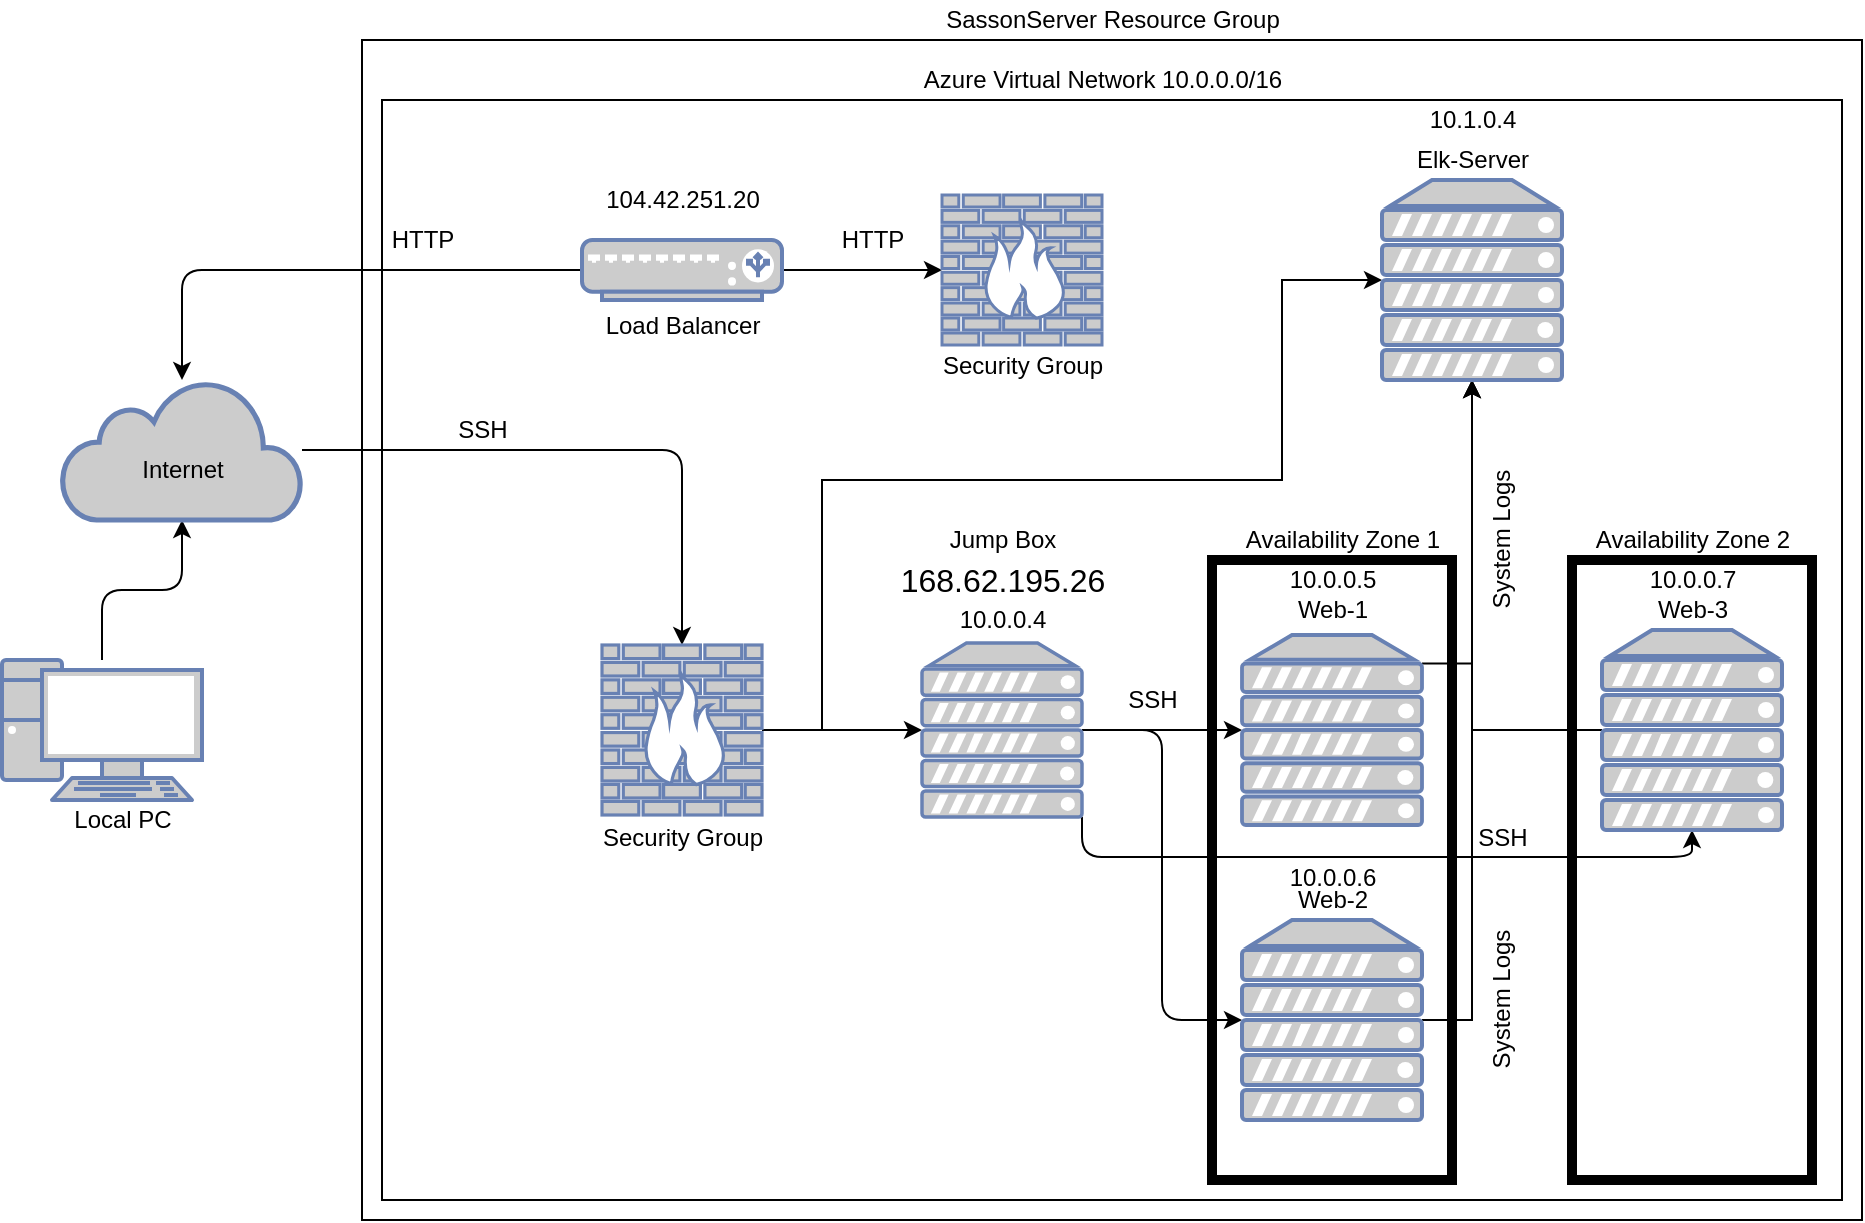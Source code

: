 <mxfile version="14.0.0" type="device"><diagram id="f_6cuYx6RUq3n49TGZYa" name="Page-1"><mxGraphModel dx="2522" dy="796" grid="1" gridSize="10" guides="1" tooltips="1" connect="1" arrows="1" fold="1" page="1" pageScale="1" pageWidth="1100" pageHeight="850" math="0" shadow="0"><root><mxCell id="0"/><mxCell id="1" parent="0"/><mxCell id="KNs208gkFdIdVrdYkAFD-4" style="edgeStyle=orthogonalEdgeStyle;orthogonalLoop=1;jettySize=auto;html=1;" edge="1" parent="1" source="KNs208gkFdIdVrdYkAFD-1" target="KNs208gkFdIdVrdYkAFD-2"><mxGeometry relative="1" as="geometry"/></mxCell><mxCell id="KNs208gkFdIdVrdYkAFD-1" value="" style="fontColor=#0066CC;verticalAlign=top;verticalLabelPosition=bottom;labelPosition=center;align=center;html=1;outlineConnect=0;fillColor=#CCCCCC;strokeColor=#6881B3;gradientColor=none;gradientDirection=north;strokeWidth=2;shape=mxgraph.networks.pc;" vertex="1" parent="1"><mxGeometry y="510" width="100" height="70" as="geometry"/></mxCell><mxCell id="KNs208gkFdIdVrdYkAFD-11" style="edgeStyle=orthogonalEdgeStyle;orthogonalLoop=1;jettySize=auto;html=1;" edge="1" parent="1" source="KNs208gkFdIdVrdYkAFD-2" target="KNs208gkFdIdVrdYkAFD-3"><mxGeometry relative="1" as="geometry"/></mxCell><mxCell id="KNs208gkFdIdVrdYkAFD-2" value="" style="html=1;outlineConnect=0;fillColor=#CCCCCC;strokeColor=#6881B3;gradientColor=none;gradientDirection=north;strokeWidth=2;shape=mxgraph.networks.cloud;fontColor=#ffffff;" vertex="1" parent="1"><mxGeometry x="30" y="370" width="120" height="70" as="geometry"/></mxCell><mxCell id="KNs208gkFdIdVrdYkAFD-69" value="" style="edgeStyle=orthogonalEdgeStyle;rounded=0;orthogonalLoop=1;jettySize=auto;html=1;" edge="1" parent="1" source="KNs208gkFdIdVrdYkAFD-3" target="KNs208gkFdIdVrdYkAFD-13"><mxGeometry relative="1" as="geometry"/></mxCell><mxCell id="KNs208gkFdIdVrdYkAFD-70" style="edgeStyle=orthogonalEdgeStyle;rounded=0;orthogonalLoop=1;jettySize=auto;html=1;entryX=0;entryY=0.5;entryDx=0;entryDy=0;entryPerimeter=0;" edge="1" parent="1" source="KNs208gkFdIdVrdYkAFD-3" target="KNs208gkFdIdVrdYkAFD-23"><mxGeometry relative="1" as="geometry"><mxPoint x="640" y="410" as="targetPoint"/><Array as="points"><mxPoint x="410" y="545"/><mxPoint x="410" y="420"/><mxPoint x="640" y="420"/><mxPoint x="640" y="320"/></Array></mxGeometry></mxCell><mxCell id="KNs208gkFdIdVrdYkAFD-3" value="" style="fontColor=#0066CC;verticalAlign=top;verticalLabelPosition=bottom;labelPosition=center;align=center;html=1;outlineConnect=0;fillColor=#CCCCCC;strokeColor=#6881B3;gradientColor=none;gradientDirection=north;strokeWidth=2;shape=mxgraph.networks.firewall;" vertex="1" parent="1"><mxGeometry x="300" y="502.5" width="80" height="85" as="geometry"/></mxCell><mxCell id="KNs208gkFdIdVrdYkAFD-10" value="" style="edgeStyle=orthogonalEdgeStyle;orthogonalLoop=1;jettySize=auto;html=1;" edge="1" parent="1" source="KNs208gkFdIdVrdYkAFD-6" target="KNs208gkFdIdVrdYkAFD-8"><mxGeometry relative="1" as="geometry"/></mxCell><mxCell id="KNs208gkFdIdVrdYkAFD-12" style="edgeStyle=orthogonalEdgeStyle;orthogonalLoop=1;jettySize=auto;html=1;" edge="1" parent="1" source="KNs208gkFdIdVrdYkAFD-6" target="KNs208gkFdIdVrdYkAFD-2"><mxGeometry relative="1" as="geometry"/></mxCell><mxCell id="KNs208gkFdIdVrdYkAFD-6" value="" style="fontColor=#0066CC;verticalAlign=top;verticalLabelPosition=bottom;labelPosition=center;align=center;html=1;outlineConnect=0;fillColor=#CCCCCC;strokeColor=#6881B3;gradientColor=none;gradientDirection=north;strokeWidth=2;shape=mxgraph.networks.load_balancer;" vertex="1" parent="1"><mxGeometry x="290" y="300" width="100" height="30" as="geometry"/></mxCell><mxCell id="KNs208gkFdIdVrdYkAFD-8" value="" style="fontColor=#0066CC;verticalAlign=top;verticalLabelPosition=bottom;labelPosition=center;align=center;html=1;outlineConnect=0;fillColor=#CCCCCC;strokeColor=#6881B3;gradientColor=none;gradientDirection=north;strokeWidth=2;shape=mxgraph.networks.firewall;" vertex="1" parent="1"><mxGeometry x="470" y="277.5" width="80" height="75" as="geometry"/></mxCell><mxCell id="KNs208gkFdIdVrdYkAFD-16" value="" style="edgeStyle=orthogonalEdgeStyle;orthogonalLoop=1;jettySize=auto;html=1;" edge="1" parent="1" source="KNs208gkFdIdVrdYkAFD-13" target="KNs208gkFdIdVrdYkAFD-15"><mxGeometry relative="1" as="geometry"/></mxCell><mxCell id="KNs208gkFdIdVrdYkAFD-20" style="edgeStyle=orthogonalEdgeStyle;orthogonalLoop=1;jettySize=auto;html=1;entryX=0;entryY=0.5;entryDx=0;entryDy=0;entryPerimeter=0;" edge="1" parent="1" source="KNs208gkFdIdVrdYkAFD-13" target="KNs208gkFdIdVrdYkAFD-17"><mxGeometry relative="1" as="geometry"/></mxCell><mxCell id="KNs208gkFdIdVrdYkAFD-21" style="edgeStyle=orthogonalEdgeStyle;orthogonalLoop=1;jettySize=auto;html=1;exitX=1;exitY=1;exitDx=0;exitDy=0;exitPerimeter=0;entryX=0.5;entryY=1;entryDx=0;entryDy=0;entryPerimeter=0;" edge="1" parent="1" source="KNs208gkFdIdVrdYkAFD-13" target="KNs208gkFdIdVrdYkAFD-18"><mxGeometry relative="1" as="geometry"/></mxCell><mxCell id="KNs208gkFdIdVrdYkAFD-13" value="" style="fontColor=#0066CC;verticalAlign=top;verticalLabelPosition=bottom;labelPosition=center;align=center;html=1;outlineConnect=0;fillColor=#CCCCCC;strokeColor=#6881B3;gradientColor=none;gradientDirection=north;strokeWidth=2;shape=mxgraph.networks.server;" vertex="1" parent="1"><mxGeometry x="460" y="501.5" width="80" height="87" as="geometry"/></mxCell><mxCell id="KNs208gkFdIdVrdYkAFD-49" style="edgeStyle=orthogonalEdgeStyle;rounded=0;orthogonalLoop=1;jettySize=auto;html=1;exitX=1;exitY=0.15;exitDx=0;exitDy=0;exitPerimeter=0;entryX=0.5;entryY=1;entryDx=0;entryDy=0;entryPerimeter=0;" edge="1" parent="1" source="KNs208gkFdIdVrdYkAFD-15" target="KNs208gkFdIdVrdYkAFD-23"><mxGeometry relative="1" as="geometry"/></mxCell><mxCell id="KNs208gkFdIdVrdYkAFD-15" value="" style="fontColor=#0066CC;verticalAlign=top;verticalLabelPosition=bottom;labelPosition=center;align=center;html=1;outlineConnect=0;fillColor=#CCCCCC;strokeColor=#6881B3;gradientColor=none;gradientDirection=north;strokeWidth=2;shape=mxgraph.networks.server;" vertex="1" parent="1"><mxGeometry x="620" y="497.5" width="90" height="95" as="geometry"/></mxCell><mxCell id="KNs208gkFdIdVrdYkAFD-45" style="edgeStyle=orthogonalEdgeStyle;rounded=0;orthogonalLoop=1;jettySize=auto;html=1;exitX=1;exitY=0.5;exitDx=0;exitDy=0;exitPerimeter=0;entryX=0.5;entryY=1;entryDx=0;entryDy=0;entryPerimeter=0;" edge="1" parent="1" source="KNs208gkFdIdVrdYkAFD-17" target="KNs208gkFdIdVrdYkAFD-23"><mxGeometry relative="1" as="geometry"/></mxCell><mxCell id="KNs208gkFdIdVrdYkAFD-17" value="" style="fontColor=#0066CC;verticalAlign=top;verticalLabelPosition=bottom;labelPosition=center;align=center;html=1;outlineConnect=0;fillColor=#CCCCCC;strokeColor=#6881B3;gradientColor=none;gradientDirection=north;strokeWidth=2;shape=mxgraph.networks.server;" vertex="1" parent="1"><mxGeometry x="620" y="640" width="90" height="100" as="geometry"/></mxCell><mxCell id="KNs208gkFdIdVrdYkAFD-50" style="edgeStyle=orthogonalEdgeStyle;rounded=0;orthogonalLoop=1;jettySize=auto;html=1;exitX=0;exitY=0.5;exitDx=0;exitDy=0;exitPerimeter=0;entryX=0.5;entryY=1;entryDx=0;entryDy=0;entryPerimeter=0;" edge="1" parent="1" source="KNs208gkFdIdVrdYkAFD-18" target="KNs208gkFdIdVrdYkAFD-23"><mxGeometry relative="1" as="geometry"/></mxCell><mxCell id="KNs208gkFdIdVrdYkAFD-18" value="" style="fontColor=#0066CC;verticalAlign=top;verticalLabelPosition=bottom;labelPosition=center;align=center;html=1;outlineConnect=0;fillColor=#CCCCCC;strokeColor=#6881B3;gradientColor=none;gradientDirection=north;strokeWidth=2;shape=mxgraph.networks.server;" vertex="1" parent="1"><mxGeometry x="800" y="495" width="90" height="100" as="geometry"/></mxCell><mxCell id="KNs208gkFdIdVrdYkAFD-23" value="" style="fontColor=#0066CC;verticalAlign=top;verticalLabelPosition=bottom;labelPosition=center;align=center;html=1;outlineConnect=0;fillColor=#CCCCCC;strokeColor=#6881B3;gradientColor=none;gradientDirection=north;strokeWidth=2;shape=mxgraph.networks.server;" vertex="1" parent="1"><mxGeometry x="690" y="270" width="90" height="100" as="geometry"/></mxCell><mxCell id="KNs208gkFdIdVrdYkAFD-25" value="" style="whiteSpace=wrap;html=1;glass=0;shadow=0;sketch=0;fillColor=none;" vertex="1" parent="1"><mxGeometry x="180" y="200" width="750" height="590" as="geometry"/></mxCell><mxCell id="KNs208gkFdIdVrdYkAFD-26" value="" style="whiteSpace=wrap;html=1;shadow=0;glass=0;sketch=0;fillColor=none;rounded=0;noLabel=0;allowArrows=1;connectable=0;" vertex="1" parent="1"><mxGeometry x="190" y="230" width="730" height="550" as="geometry"/></mxCell><mxCell id="KNs208gkFdIdVrdYkAFD-27" value="Azure Virtual Network 10.0.0.0/16" style="text;html=1;resizable=0;autosize=1;align=center;verticalAlign=middle;points=[];fillColor=none;strokeColor=none;rounded=0;shadow=0;glass=0;sketch=0;" vertex="1" parent="1"><mxGeometry x="455" y="210" width="190" height="20" as="geometry"/></mxCell><mxCell id="KNs208gkFdIdVrdYkAFD-28" value="SassonServer Resource Group" style="text;html=1;resizable=0;autosize=1;align=center;verticalAlign=middle;points=[];fillColor=none;strokeColor=none;rounded=0;shadow=0;glass=0;sketch=0;" vertex="1" parent="1"><mxGeometry x="465" y="180" width="180" height="20" as="geometry"/></mxCell><mxCell id="KNs208gkFdIdVrdYkAFD-29" value="Local PC" style="text;html=1;resizable=0;autosize=1;align=center;verticalAlign=middle;points=[];fillColor=none;strokeColor=none;rounded=0;shadow=0;glass=0;sketch=0;" vertex="1" parent="1"><mxGeometry x="30" y="580" width="60" height="20" as="geometry"/></mxCell><mxCell id="KNs208gkFdIdVrdYkAFD-30" value="Internet" style="text;html=1;resizable=0;autosize=1;align=center;verticalAlign=middle;points=[];fillColor=none;strokeColor=none;rounded=0;shadow=0;glass=0;sketch=0;" vertex="1" parent="1"><mxGeometry x="60" y="405" width="60" height="20" as="geometry"/></mxCell><mxCell id="KNs208gkFdIdVrdYkAFD-31" value="HTTP" style="text;html=1;resizable=0;autosize=1;align=center;verticalAlign=middle;points=[];fillColor=none;strokeColor=none;rounded=0;shadow=0;glass=0;sketch=0;" vertex="1" parent="1"><mxGeometry x="185" y="290" width="50" height="20" as="geometry"/></mxCell><mxCell id="KNs208gkFdIdVrdYkAFD-32" value="SSH" style="text;html=1;resizable=0;autosize=1;align=center;verticalAlign=middle;points=[];fillColor=none;strokeColor=none;rounded=0;shadow=0;glass=0;sketch=0;" vertex="1" parent="1"><mxGeometry x="220" y="385" width="40" height="20" as="geometry"/></mxCell><mxCell id="KNs208gkFdIdVrdYkAFD-33" value="HTTP" style="text;html=1;resizable=0;autosize=1;align=center;verticalAlign=middle;points=[];fillColor=none;strokeColor=none;rounded=0;shadow=0;glass=0;sketch=0;" vertex="1" parent="1"><mxGeometry x="410" y="290" width="50" height="20" as="geometry"/></mxCell><mxCell id="KNs208gkFdIdVrdYkAFD-34" value="SSH" style="text;html=1;resizable=0;autosize=1;align=center;verticalAlign=middle;points=[];fillColor=none;strokeColor=none;rounded=0;shadow=0;glass=0;sketch=0;" vertex="1" parent="1"><mxGeometry x="555" y="520" width="40" height="20" as="geometry"/></mxCell><mxCell id="KNs208gkFdIdVrdYkAFD-35" value="SSH" style="text;html=1;resizable=0;autosize=1;align=center;verticalAlign=middle;points=[];fillColor=none;strokeColor=none;rounded=0;shadow=0;glass=0;sketch=0;" vertex="1" parent="1"><mxGeometry x="730" y="588.5" width="40" height="20" as="geometry"/></mxCell><mxCell id="KNs208gkFdIdVrdYkAFD-37" value="Jump Box" style="text;html=1;resizable=0;autosize=1;align=center;verticalAlign=middle;points=[];fillColor=none;strokeColor=none;rounded=0;shadow=0;glass=0;sketch=0;" vertex="1" parent="1"><mxGeometry x="465" y="440" width="70" height="20" as="geometry"/></mxCell><mxCell id="KNs208gkFdIdVrdYkAFD-38" value="&lt;span style=&quot;font-family: &amp;#34;az_ea_font&amp;#34; , &amp;#34;segoe ui&amp;#34; , &amp;#34;az_font&amp;#34; , , , &amp;#34;blinkmacsystemfont&amp;#34; , &amp;#34;roboto&amp;#34; , &amp;#34;oxygen&amp;#34; , &amp;#34;ubuntu&amp;#34; , &amp;#34;cantarell&amp;#34; , &amp;#34;open sans&amp;#34; , &amp;#34;helvetica neue&amp;#34; , sans-serif ; font-size: 16px ; background-color: rgb(255 , 255 , 255)&quot;&gt;168.62.195.26&lt;/span&gt;" style="text;html=1;resizable=0;autosize=1;align=center;verticalAlign=middle;points=[];fillColor=none;strokeColor=none;rounded=0;shadow=0;glass=0;sketch=0;" vertex="1" parent="1"><mxGeometry x="440" y="460" width="120" height="20" as="geometry"/></mxCell><mxCell id="KNs208gkFdIdVrdYkAFD-39" value="10.0.0.4" style="text;html=1;resizable=0;autosize=1;align=center;verticalAlign=middle;points=[];fillColor=none;strokeColor=none;rounded=0;shadow=0;glass=0;sketch=0;" vertex="1" parent="1"><mxGeometry x="470" y="480" width="60" height="20" as="geometry"/></mxCell><mxCell id="KNs208gkFdIdVrdYkAFD-40" value="Load Balancer" style="text;html=1;resizable=0;autosize=1;align=center;verticalAlign=middle;points=[];fillColor=none;strokeColor=none;rounded=0;shadow=0;glass=0;sketch=0;" vertex="1" parent="1"><mxGeometry x="295" y="332.5" width="90" height="20" as="geometry"/></mxCell><mxCell id="KNs208gkFdIdVrdYkAFD-41" value="104.42.251.20" style="text;html=1;resizable=0;autosize=1;align=center;verticalAlign=middle;points=[];fillColor=none;strokeColor=none;rounded=0;shadow=0;glass=0;sketch=0;" vertex="1" parent="1"><mxGeometry x="295" y="270" width="90" height="20" as="geometry"/></mxCell><mxCell id="KNs208gkFdIdVrdYkAFD-42" value="Security Group" style="text;html=1;resizable=0;autosize=1;align=center;verticalAlign=middle;points=[];fillColor=none;strokeColor=none;rounded=0;shadow=0;glass=0;sketch=0;" vertex="1" parent="1"><mxGeometry x="290" y="588.5" width="100" height="20" as="geometry"/></mxCell><mxCell id="KNs208gkFdIdVrdYkAFD-43" value="Security Group" style="text;html=1;resizable=0;autosize=1;align=center;verticalAlign=middle;points=[];fillColor=none;strokeColor=none;rounded=0;shadow=0;glass=0;sketch=0;" vertex="1" parent="1"><mxGeometry x="460" y="352.5" width="100" height="20" as="geometry"/></mxCell><mxCell id="KNs208gkFdIdVrdYkAFD-51" value="System Logs" style="text;html=1;resizable=0;autosize=1;align=center;verticalAlign=middle;points=[];fillColor=none;strokeColor=none;rounded=0;shadow=0;glass=0;sketch=0;rotation=-90;" vertex="1" parent="1"><mxGeometry x="710" y="440" width="80" height="20" as="geometry"/></mxCell><mxCell id="KNs208gkFdIdVrdYkAFD-53" value="System Logs" style="text;html=1;resizable=0;autosize=1;align=center;verticalAlign=middle;points=[];fillColor=none;strokeColor=none;rounded=0;shadow=0;glass=0;sketch=0;rotation=-90;" vertex="1" parent="1"><mxGeometry x="710" y="670" width="80" height="20" as="geometry"/></mxCell><mxCell id="KNs208gkFdIdVrdYkAFD-54" value="Elk-Server" style="text;html=1;resizable=0;autosize=1;align=center;verticalAlign=middle;points=[];fillColor=none;strokeColor=none;rounded=0;shadow=0;glass=0;sketch=0;rotation=0;" vertex="1" parent="1"><mxGeometry x="700" y="250" width="70" height="20" as="geometry"/></mxCell><mxCell id="KNs208gkFdIdVrdYkAFD-55" value="" style="whiteSpace=wrap;html=1;rounded=0;shadow=0;glass=0;sketch=0;strokeColor=#000000;fillColor=none;strokeWidth=5;" vertex="1" parent="1"><mxGeometry x="605" y="460" width="120" height="310" as="geometry"/></mxCell><mxCell id="KNs208gkFdIdVrdYkAFD-56" value="" style="whiteSpace=wrap;html=1;rounded=0;shadow=0;glass=0;sketch=0;strokeColor=#000000;fillColor=none;strokeWidth=5;" vertex="1" parent="1"><mxGeometry x="785" y="460" width="120" height="310" as="geometry"/></mxCell><mxCell id="KNs208gkFdIdVrdYkAFD-58" value="Web-2" style="text;html=1;resizable=0;autosize=1;align=center;verticalAlign=middle;points=[];fillColor=none;strokeColor=none;rounded=0;shadow=0;glass=0;sketch=0;" vertex="1" parent="1"><mxGeometry x="640" y="620" width="50" height="20" as="geometry"/></mxCell><mxCell id="KNs208gkFdIdVrdYkAFD-59" value="Web-3" style="text;html=1;resizable=0;autosize=1;align=center;verticalAlign=middle;points=[];fillColor=none;strokeColor=none;rounded=0;shadow=0;glass=0;sketch=0;" vertex="1" parent="1"><mxGeometry x="820" y="475" width="50" height="20" as="geometry"/></mxCell><mxCell id="KNs208gkFdIdVrdYkAFD-60" value="Web-1" style="text;html=1;resizable=0;autosize=1;align=center;verticalAlign=middle;points=[];fillColor=none;strokeColor=none;rounded=0;shadow=0;glass=0;sketch=0;" vertex="1" parent="1"><mxGeometry x="640" y="475" width="50" height="20" as="geometry"/></mxCell><mxCell id="KNs208gkFdIdVrdYkAFD-61" value="10.0.0.5" style="text;html=1;resizable=0;autosize=1;align=center;verticalAlign=middle;points=[];fillColor=none;strokeColor=none;rounded=0;shadow=0;glass=0;sketch=0;" vertex="1" parent="1"><mxGeometry x="635" y="460" width="60" height="20" as="geometry"/></mxCell><mxCell id="KNs208gkFdIdVrdYkAFD-62" value="10.0.0.6" style="text;html=1;resizable=0;autosize=1;align=center;verticalAlign=middle;points=[];fillColor=none;strokeColor=none;rounded=0;shadow=0;glass=0;sketch=0;" vertex="1" parent="1"><mxGeometry x="635" y="608.5" width="60" height="20" as="geometry"/></mxCell><mxCell id="KNs208gkFdIdVrdYkAFD-63" value="10.0.0.7" style="text;html=1;resizable=0;autosize=1;align=center;verticalAlign=middle;points=[];fillColor=none;strokeColor=none;rounded=0;shadow=0;glass=0;sketch=0;" vertex="1" parent="1"><mxGeometry x="815" y="460" width="60" height="20" as="geometry"/></mxCell><mxCell id="KNs208gkFdIdVrdYkAFD-64" value="10.1.0.4" style="text;html=1;resizable=0;autosize=1;align=center;verticalAlign=middle;points=[];fillColor=none;strokeColor=none;rounded=0;shadow=0;glass=0;sketch=0;" vertex="1" parent="1"><mxGeometry x="705" y="230" width="60" height="20" as="geometry"/></mxCell><mxCell id="KNs208gkFdIdVrdYkAFD-65" value="Availability Zone 1" style="text;html=1;resizable=0;autosize=1;align=center;verticalAlign=middle;points=[];fillColor=none;strokeColor=none;rounded=0;shadow=0;glass=0;sketch=0;" vertex="1" parent="1"><mxGeometry x="615" y="440" width="110" height="20" as="geometry"/></mxCell><mxCell id="KNs208gkFdIdVrdYkAFD-66" value="Availability Zone 2" style="text;html=1;resizable=0;autosize=1;align=center;verticalAlign=middle;points=[];fillColor=none;strokeColor=none;rounded=0;shadow=0;glass=0;sketch=0;" vertex="1" parent="1"><mxGeometry x="790" y="440" width="110" height="20" as="geometry"/></mxCell></root></mxGraphModel></diagram></mxfile>